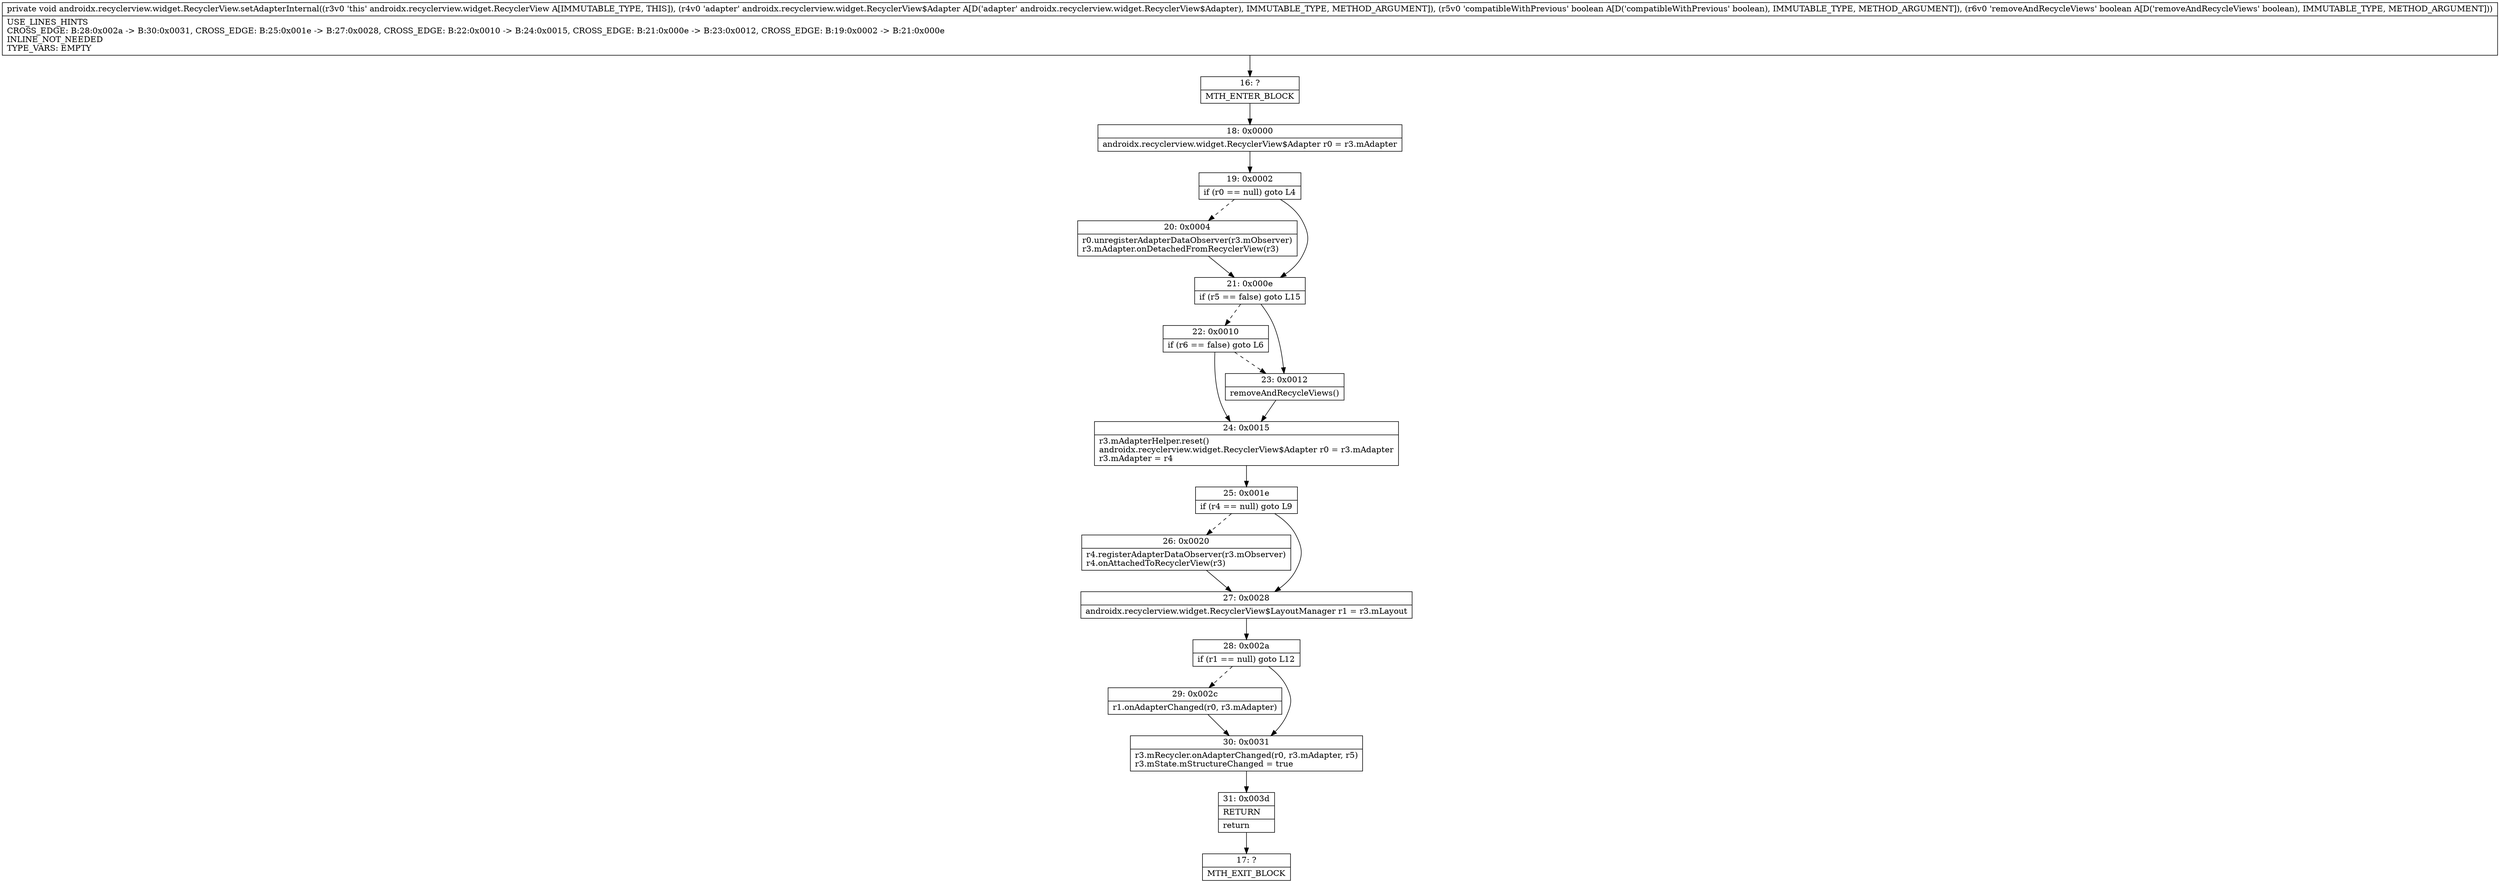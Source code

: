 digraph "CFG forandroidx.recyclerview.widget.RecyclerView.setAdapterInternal(Landroidx\/recyclerview\/widget\/RecyclerView$Adapter;ZZ)V" {
Node_16 [shape=record,label="{16\:\ ?|MTH_ENTER_BLOCK\l}"];
Node_18 [shape=record,label="{18\:\ 0x0000|androidx.recyclerview.widget.RecyclerView$Adapter r0 = r3.mAdapter\l}"];
Node_19 [shape=record,label="{19\:\ 0x0002|if (r0 == null) goto L4\l}"];
Node_20 [shape=record,label="{20\:\ 0x0004|r0.unregisterAdapterDataObserver(r3.mObserver)\lr3.mAdapter.onDetachedFromRecyclerView(r3)\l}"];
Node_21 [shape=record,label="{21\:\ 0x000e|if (r5 == false) goto L15\l}"];
Node_22 [shape=record,label="{22\:\ 0x0010|if (r6 == false) goto L6\l}"];
Node_24 [shape=record,label="{24\:\ 0x0015|r3.mAdapterHelper.reset()\landroidx.recyclerview.widget.RecyclerView$Adapter r0 = r3.mAdapter\lr3.mAdapter = r4\l}"];
Node_25 [shape=record,label="{25\:\ 0x001e|if (r4 == null) goto L9\l}"];
Node_26 [shape=record,label="{26\:\ 0x0020|r4.registerAdapterDataObserver(r3.mObserver)\lr4.onAttachedToRecyclerView(r3)\l}"];
Node_27 [shape=record,label="{27\:\ 0x0028|androidx.recyclerview.widget.RecyclerView$LayoutManager r1 = r3.mLayout\l}"];
Node_28 [shape=record,label="{28\:\ 0x002a|if (r1 == null) goto L12\l}"];
Node_29 [shape=record,label="{29\:\ 0x002c|r1.onAdapterChanged(r0, r3.mAdapter)\l}"];
Node_30 [shape=record,label="{30\:\ 0x0031|r3.mRecycler.onAdapterChanged(r0, r3.mAdapter, r5)\lr3.mState.mStructureChanged = true\l}"];
Node_31 [shape=record,label="{31\:\ 0x003d|RETURN\l|return\l}"];
Node_17 [shape=record,label="{17\:\ ?|MTH_EXIT_BLOCK\l}"];
Node_23 [shape=record,label="{23\:\ 0x0012|removeAndRecycleViews()\l}"];
MethodNode[shape=record,label="{private void androidx.recyclerview.widget.RecyclerView.setAdapterInternal((r3v0 'this' androidx.recyclerview.widget.RecyclerView A[IMMUTABLE_TYPE, THIS]), (r4v0 'adapter' androidx.recyclerview.widget.RecyclerView$Adapter A[D('adapter' androidx.recyclerview.widget.RecyclerView$Adapter), IMMUTABLE_TYPE, METHOD_ARGUMENT]), (r5v0 'compatibleWithPrevious' boolean A[D('compatibleWithPrevious' boolean), IMMUTABLE_TYPE, METHOD_ARGUMENT]), (r6v0 'removeAndRecycleViews' boolean A[D('removeAndRecycleViews' boolean), IMMUTABLE_TYPE, METHOD_ARGUMENT]))  | USE_LINES_HINTS\lCROSS_EDGE: B:28:0x002a \-\> B:30:0x0031, CROSS_EDGE: B:25:0x001e \-\> B:27:0x0028, CROSS_EDGE: B:22:0x0010 \-\> B:24:0x0015, CROSS_EDGE: B:21:0x000e \-\> B:23:0x0012, CROSS_EDGE: B:19:0x0002 \-\> B:21:0x000e\lINLINE_NOT_NEEDED\lTYPE_VARS: EMPTY\l}"];
MethodNode -> Node_16;Node_16 -> Node_18;
Node_18 -> Node_19;
Node_19 -> Node_20[style=dashed];
Node_19 -> Node_21;
Node_20 -> Node_21;
Node_21 -> Node_22[style=dashed];
Node_21 -> Node_23;
Node_22 -> Node_23[style=dashed];
Node_22 -> Node_24;
Node_24 -> Node_25;
Node_25 -> Node_26[style=dashed];
Node_25 -> Node_27;
Node_26 -> Node_27;
Node_27 -> Node_28;
Node_28 -> Node_29[style=dashed];
Node_28 -> Node_30;
Node_29 -> Node_30;
Node_30 -> Node_31;
Node_31 -> Node_17;
Node_23 -> Node_24;
}

